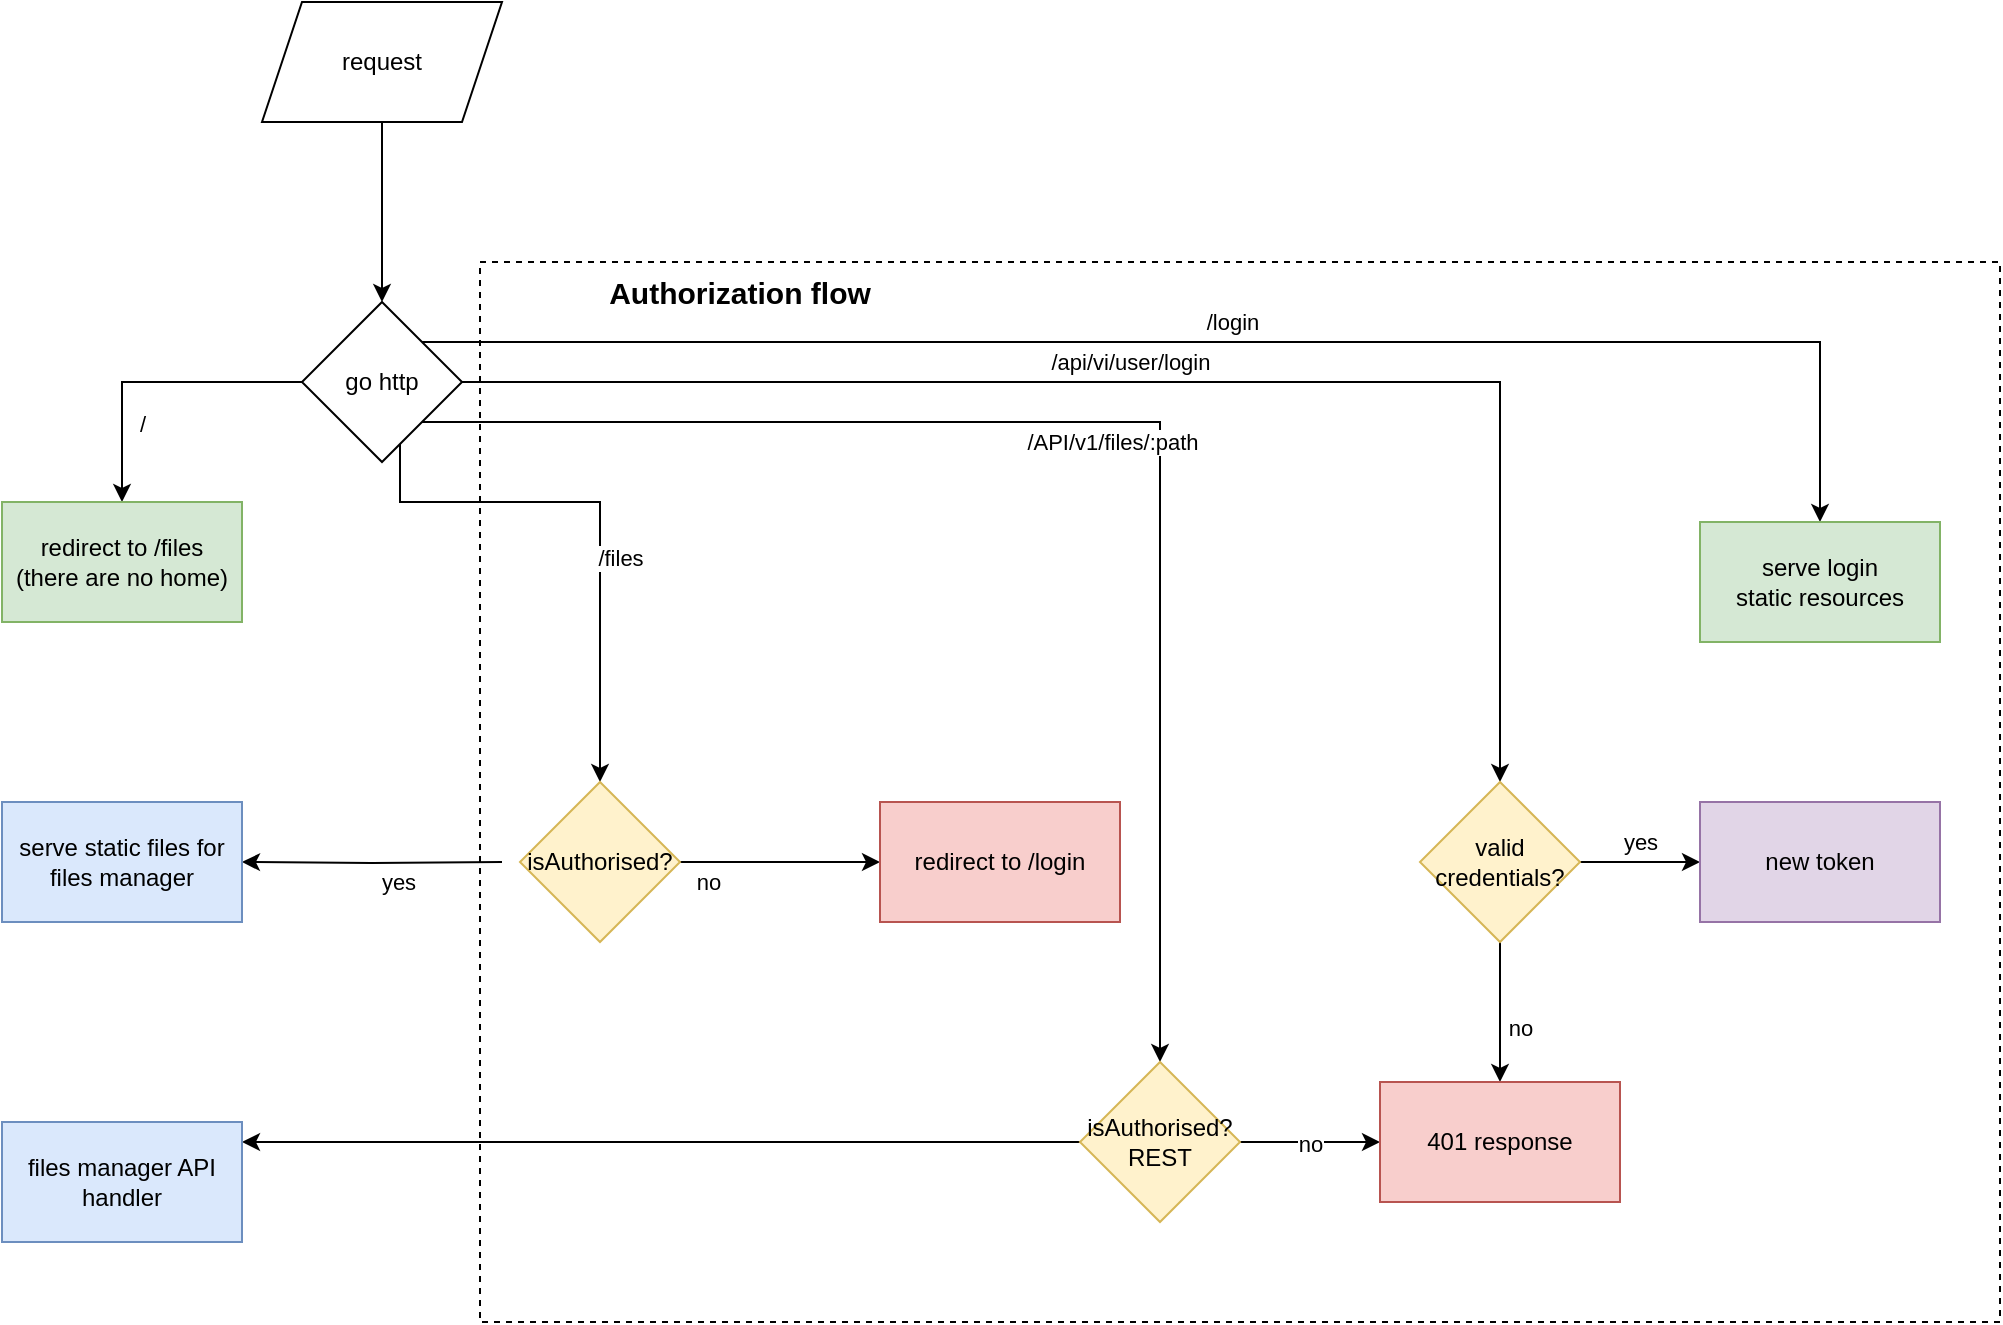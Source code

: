<mxfile version="14.4.4" type="device"><diagram id="4Yn6t9lhUiILmadJjhdS" name="Page-1"><mxGraphModel dx="2249" dy="998" grid="1" gridSize="10" guides="1" tooltips="1" connect="1" arrows="1" fold="1" page="1" pageScale="1" pageWidth="850" pageHeight="1100" math="0" shadow="0"><root><mxCell id="0"/><mxCell id="1" parent="0"/><mxCell id="8XAoDeZxB_EX1Lnrjruf-38" value="" style="rounded=0;whiteSpace=wrap;html=1;dashed=1;" vertex="1" parent="1"><mxGeometry x="110" y="250" width="760" height="530" as="geometry"/></mxCell><mxCell id="8XAoDeZxB_EX1Lnrjruf-37" style="edgeStyle=orthogonalEdgeStyle;rounded=0;orthogonalLoop=1;jettySize=auto;html=1;" edge="1" parent="1" source="8XAoDeZxB_EX1Lnrjruf-3" target="8XAoDeZxB_EX1Lnrjruf-5"><mxGeometry relative="1" as="geometry"/></mxCell><mxCell id="8XAoDeZxB_EX1Lnrjruf-3" value="request" style="shape=parallelogram;perimeter=parallelogramPerimeter;whiteSpace=wrap;html=1;fixedSize=1;" vertex="1" parent="1"><mxGeometry x="1" y="120" width="120" height="60" as="geometry"/></mxCell><mxCell id="8XAoDeZxB_EX1Lnrjruf-10" value="&lt;div&gt;/login&lt;/div&gt;" style="edgeStyle=orthogonalEdgeStyle;rounded=0;orthogonalLoop=1;jettySize=auto;html=1;entryX=0.5;entryY=0;entryDx=0;entryDy=0;" edge="1" parent="1" source="8XAoDeZxB_EX1Lnrjruf-5" target="8XAoDeZxB_EX1Lnrjruf-9"><mxGeometry x="0.026" y="10" relative="1" as="geometry"><mxPoint x="630" y="310" as="targetPoint"/><Array as="points"><mxPoint x="780" y="290"/></Array><mxPoint as="offset"/></mxGeometry></mxCell><mxCell id="8XAoDeZxB_EX1Lnrjruf-12" value="&lt;div&gt;/API/v1/files/:path&lt;/div&gt;" style="edgeStyle=orthogonalEdgeStyle;rounded=0;orthogonalLoop=1;jettySize=auto;html=1;entryX=0.5;entryY=0;entryDx=0;entryDy=0;" edge="1" parent="1" source="8XAoDeZxB_EX1Lnrjruf-5" target="8XAoDeZxB_EX1Lnrjruf-15"><mxGeometry y="-10" relative="1" as="geometry"><mxPoint x="280" y="540" as="targetPoint"/><Array as="points"><mxPoint x="450" y="330"/></Array><mxPoint as="offset"/></mxGeometry></mxCell><mxCell id="8XAoDeZxB_EX1Lnrjruf-26" value="&lt;div&gt;/files&lt;/div&gt;" style="edgeStyle=orthogonalEdgeStyle;rounded=0;orthogonalLoop=1;jettySize=auto;html=1;entryX=0.5;entryY=0;entryDx=0;entryDy=0;" edge="1" parent="1" source="8XAoDeZxB_EX1Lnrjruf-5" target="8XAoDeZxB_EX1Lnrjruf-27"><mxGeometry x="0.167" y="10" relative="1" as="geometry"><mxPoint x="280" y="600" as="targetPoint"/><Array as="points"><mxPoint x="70" y="370"/><mxPoint x="170" y="370"/></Array><mxPoint as="offset"/></mxGeometry></mxCell><mxCell id="8XAoDeZxB_EX1Lnrjruf-36" value="/" style="edgeStyle=orthogonalEdgeStyle;rounded=0;orthogonalLoop=1;jettySize=auto;html=1;" edge="1" parent="1" source="8XAoDeZxB_EX1Lnrjruf-5" target="8XAoDeZxB_EX1Lnrjruf-7"><mxGeometry x="0.474" y="10" relative="1" as="geometry"><mxPoint as="offset"/></mxGeometry></mxCell><mxCell id="8XAoDeZxB_EX1Lnrjruf-5" value="go http" style="rhombus;whiteSpace=wrap;html=1;" vertex="1" parent="1"><mxGeometry x="21" y="270" width="80" height="80" as="geometry"/></mxCell><mxCell id="8XAoDeZxB_EX1Lnrjruf-7" value="&lt;div&gt;redirect to /files&lt;/div&gt;&lt;div&gt;(there are no home)&lt;br&gt;&lt;/div&gt;" style="whiteSpace=wrap;html=1;fillColor=#d5e8d4;strokeColor=#82b366;" vertex="1" parent="1"><mxGeometry x="-129" y="370" width="120" height="60" as="geometry"/></mxCell><mxCell id="8XAoDeZxB_EX1Lnrjruf-9" value="&lt;div&gt;serve login&lt;/div&gt;&lt;div&gt;static resources&lt;/div&gt;" style="whiteSpace=wrap;html=1;fillColor=#d5e8d4;strokeColor=#82b366;" vertex="1" parent="1"><mxGeometry x="720" y="380" width="120" height="60" as="geometry"/></mxCell><mxCell id="8XAoDeZxB_EX1Lnrjruf-13" value="/api/vi/user/login" style="edgeStyle=orthogonalEdgeStyle;rounded=0;orthogonalLoop=1;jettySize=auto;html=1;" edge="1" parent="1" source="8XAoDeZxB_EX1Lnrjruf-5" target="8XAoDeZxB_EX1Lnrjruf-21"><mxGeometry x="-0.073" y="10" relative="1" as="geometry"><mxPoint x="660" y="430" as="targetPoint"/><Array as="points"><mxPoint x="620" y="310"/></Array><mxPoint as="offset"/></mxGeometry></mxCell><mxCell id="8XAoDeZxB_EX1Lnrjruf-17" value="no" style="edgeStyle=orthogonalEdgeStyle;rounded=0;orthogonalLoop=1;jettySize=auto;html=1;entryX=0;entryY=0.5;entryDx=0;entryDy=0;" edge="1" parent="1" source="8XAoDeZxB_EX1Lnrjruf-15"><mxGeometry relative="1" as="geometry"><mxPoint x="560" y="690" as="targetPoint"/></mxGeometry></mxCell><mxCell id="8XAoDeZxB_EX1Lnrjruf-35" value="" style="edgeStyle=orthogonalEdgeStyle;rounded=0;orthogonalLoop=1;jettySize=auto;html=1;" edge="1" parent="1" source="8XAoDeZxB_EX1Lnrjruf-15" target="8XAoDeZxB_EX1Lnrjruf-34"><mxGeometry relative="1" as="geometry"><Array as="points"><mxPoint x="450" y="720"/></Array></mxGeometry></mxCell><mxCell id="8XAoDeZxB_EX1Lnrjruf-15" value="&lt;div&gt;isAuthorised?&lt;/div&gt;&lt;div&gt;REST&lt;br&gt;&lt;/div&gt;" style="rhombus;whiteSpace=wrap;html=1;fillColor=#fff2cc;strokeColor=#d6b656;" vertex="1" parent="1"><mxGeometry x="410" y="650" width="80" height="80" as="geometry"/></mxCell><mxCell id="8XAoDeZxB_EX1Lnrjruf-23" value="no" style="edgeStyle=orthogonalEdgeStyle;rounded=0;orthogonalLoop=1;jettySize=auto;html=1;entryX=0.5;entryY=0;entryDx=0;entryDy=0;" edge="1" parent="1" source="8XAoDeZxB_EX1Lnrjruf-21" target="8XAoDeZxB_EX1Lnrjruf-33"><mxGeometry x="0.226" y="10" relative="1" as="geometry"><mxPoint x="619.96" y="638.98" as="targetPoint"/><mxPoint as="offset"/></mxGeometry></mxCell><mxCell id="8XAoDeZxB_EX1Lnrjruf-25" value="yes" style="edgeStyle=orthogonalEdgeStyle;rounded=0;orthogonalLoop=1;jettySize=auto;html=1;" edge="1" parent="1" source="8XAoDeZxB_EX1Lnrjruf-21" target="8XAoDeZxB_EX1Lnrjruf-24"><mxGeometry y="10" relative="1" as="geometry"><mxPoint as="offset"/></mxGeometry></mxCell><mxCell id="8XAoDeZxB_EX1Lnrjruf-21" value="&lt;div&gt;valid&lt;/div&gt;&lt;div&gt;credentials?&lt;br&gt;&lt;/div&gt;" style="rhombus;whiteSpace=wrap;html=1;fillColor=#fff2cc;strokeColor=#d6b656;" vertex="1" parent="1"><mxGeometry x="580" y="510" width="80" height="80" as="geometry"/></mxCell><mxCell id="8XAoDeZxB_EX1Lnrjruf-24" value="new token" style="whiteSpace=wrap;html=1;fillColor=#e1d5e7;strokeColor=#9673a6;" vertex="1" parent="1"><mxGeometry x="720" y="520" width="120" height="60" as="geometry"/></mxCell><mxCell id="8XAoDeZxB_EX1Lnrjruf-30" value="yes" style="edgeStyle=orthogonalEdgeStyle;rounded=0;orthogonalLoop=1;jettySize=auto;html=1;" edge="1" parent="1" target="8XAoDeZxB_EX1Lnrjruf-28"><mxGeometry x="-0.2" y="10" relative="1" as="geometry"><mxPoint x="-29" y="580" as="targetPoint"/><mxPoint x="121" y="550" as="sourcePoint"/><mxPoint as="offset"/></mxGeometry></mxCell><mxCell id="8XAoDeZxB_EX1Lnrjruf-32" value="no" style="edgeStyle=orthogonalEdgeStyle;rounded=0;orthogonalLoop=1;jettySize=auto;html=1;exitX=1;exitY=0.5;exitDx=0;exitDy=0;" edge="1" parent="1" source="8XAoDeZxB_EX1Lnrjruf-27" target="8XAoDeZxB_EX1Lnrjruf-31"><mxGeometry x="-0.231" y="-10" relative="1" as="geometry"><mxPoint x="80" y="660" as="sourcePoint"/><Array as="points"><mxPoint x="190" y="550"/><mxPoint x="190" y="550"/></Array><mxPoint as="offset"/></mxGeometry></mxCell><mxCell id="8XAoDeZxB_EX1Lnrjruf-27" value="&lt;div&gt;isAuthorised?&lt;/div&gt;" style="rhombus;whiteSpace=wrap;html=1;fillColor=#fff2cc;strokeColor=#d6b656;" vertex="1" parent="1"><mxGeometry x="130" y="510" width="80" height="80" as="geometry"/></mxCell><mxCell id="8XAoDeZxB_EX1Lnrjruf-28" value="serve static files for files manager" style="whiteSpace=wrap;html=1;fillColor=#dae8fc;strokeColor=#6c8ebf;" vertex="1" parent="1"><mxGeometry x="-129" y="520" width="120" height="60" as="geometry"/></mxCell><mxCell id="8XAoDeZxB_EX1Lnrjruf-31" value="redirect to /login" style="whiteSpace=wrap;html=1;fillColor=#f8cecc;strokeColor=#b85450;" vertex="1" parent="1"><mxGeometry x="310" y="520" width="120" height="60" as="geometry"/></mxCell><mxCell id="8XAoDeZxB_EX1Lnrjruf-33" value="401 response" style="rounded=0;whiteSpace=wrap;html=1;fillColor=#f8cecc;strokeColor=#b85450;" vertex="1" parent="1"><mxGeometry x="560" y="660" width="120" height="60" as="geometry"/></mxCell><mxCell id="8XAoDeZxB_EX1Lnrjruf-34" value="files manager API handler" style="whiteSpace=wrap;html=1;fillColor=#dae8fc;strokeColor=#6c8ebf;" vertex="1" parent="1"><mxGeometry x="-129" y="680" width="120" height="60" as="geometry"/></mxCell><mxCell id="8XAoDeZxB_EX1Lnrjruf-41" value="Authorization flow" style="text;html=1;strokeColor=none;fillColor=none;align=center;verticalAlign=middle;whiteSpace=wrap;rounded=0;dashed=1;fontStyle=1;fontSize=15;" vertex="1" parent="1"><mxGeometry x="160" y="250" width="160" height="30" as="geometry"/></mxCell></root></mxGraphModel></diagram></mxfile>